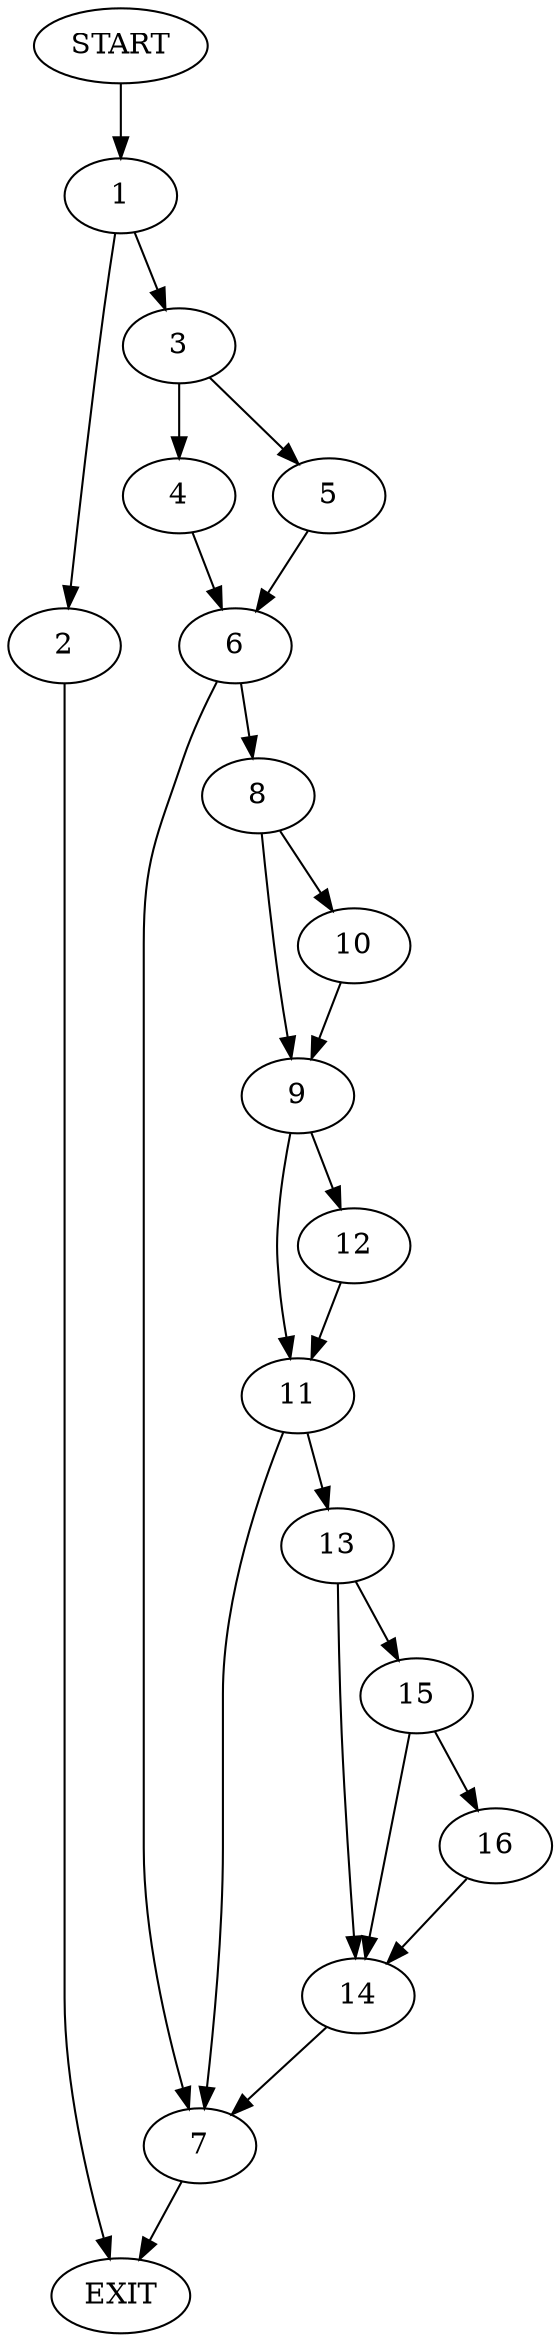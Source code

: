 digraph {
0 [label="START"]
17 [label="EXIT"]
0 -> 1
1 -> 2
1 -> 3
3 -> 4
3 -> 5
2 -> 17
4 -> 6
5 -> 6
6 -> 7
6 -> 8
7 -> 17
8 -> 9
8 -> 10
9 -> 11
9 -> 12
10 -> 9
11 -> 7
11 -> 13
12 -> 11
13 -> 14
13 -> 15
14 -> 7
15 -> 14
15 -> 16
16 -> 14
}
